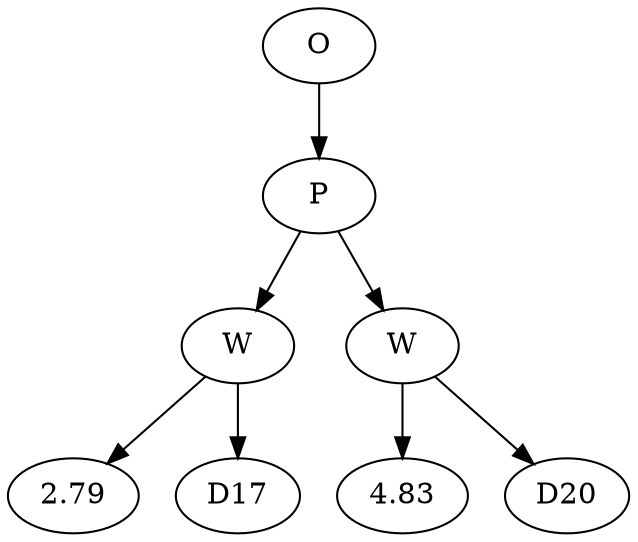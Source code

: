 // Tree
digraph {
	1113171 [label=O]
	1113172 [label=P]
	1113171 -> 1113172
	1113173 [label=W]
	1113172 -> 1113173
	1113174 [label=2.79]
	1113173 -> 1113174
	1113175 [label=D17]
	1113173 -> 1113175
	1113176 [label=W]
	1113172 -> 1113176
	1113177 [label=4.83]
	1113176 -> 1113177
	1113178 [label=D20]
	1113176 -> 1113178
}
